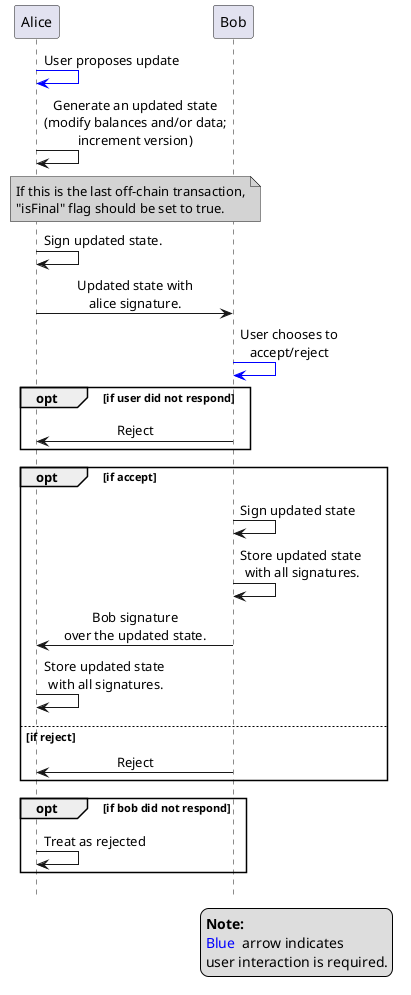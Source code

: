 ' SPDX-FileCopyrightText: 2021 Hyperledger
' SPDX-License-Identifier: CC-BY-4.0

@startuml transact_generic
!pragma teoz true
hide footbox
skinparam SequenceMessageAlign center

participant "Alice" as alice
participant "Bob" as bob

alice -[#blue]> alice: User proposes update
alice -> alice: Generate an updated state\n(modify balances and/or data;\nincrement version)
note over alice, bob #LightGray
If this is the last off-chain transaction,
"isFinal" flag should be set to true.
endnote
alice -> alice: Sign updated state.
alice -> bob: Updated state with\nalice signature.
bob -[#blue]> bob: User chooses to\naccept/reject
opt if user did not respond
alice <- bob: Reject
end
opt if accept 
bob -> bob: Sign updated state
bob -> bob: Store updated state \nwith all signatures.
alice <- bob: Bob signature\nover the updated state.
alice -> alice: Store updated state \nwith all signatures.
else if reject
alice <- bob: Reject
end
opt if bob did not respond
alice -> alice: Treat as rejected
end

legend bottom right
<b>Note:</b>
<color:blue>Blue </color> arrow indicates
user interaction is required.
endlegend

@enduml
